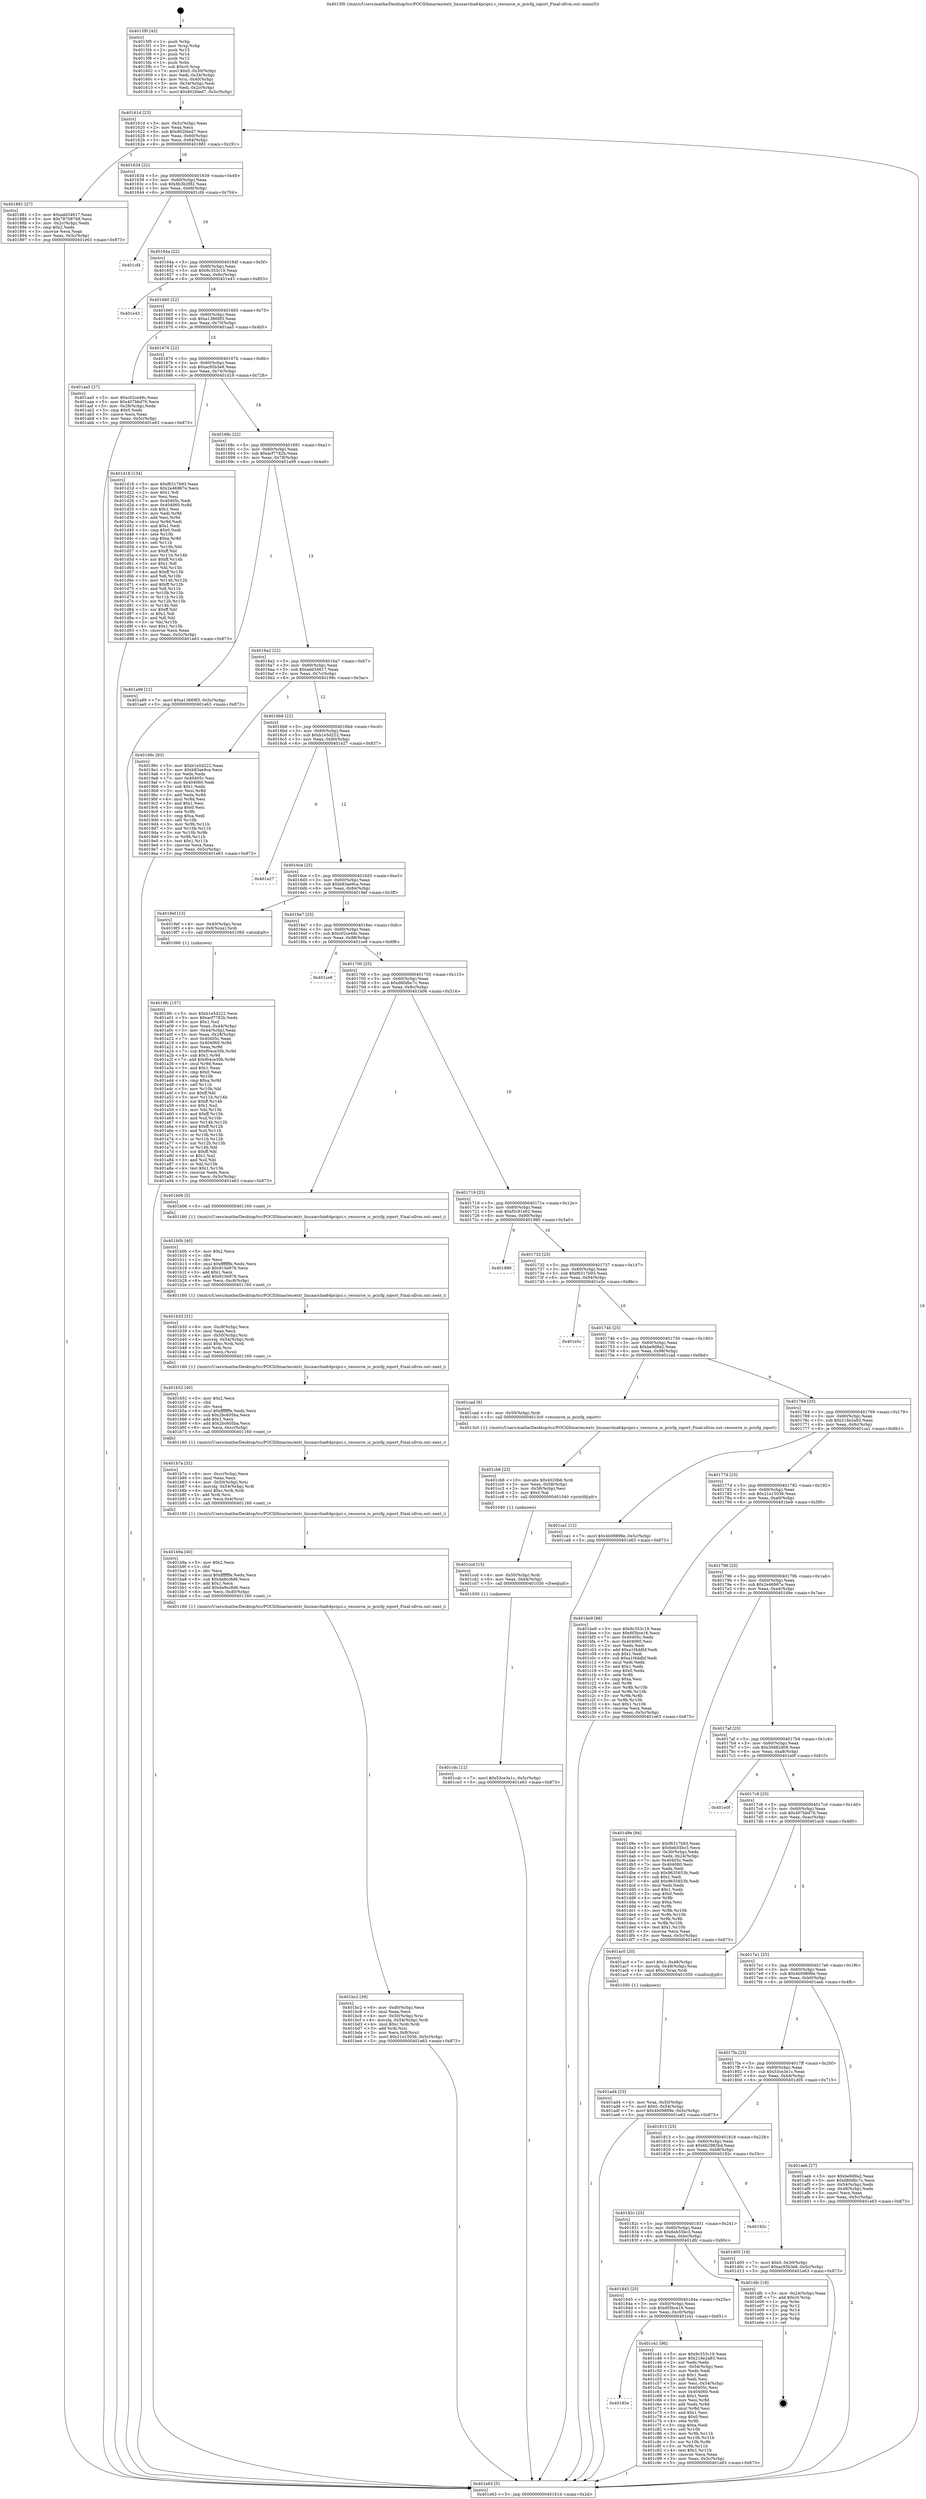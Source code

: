 digraph "0x4015f0" {
  label = "0x4015f0 (/mnt/c/Users/mathe/Desktop/tcc/POCII/binaries/extr_linuxarchia64pcipci.c_resource_is_pcicfg_ioport_Final-ollvm.out::main(0))"
  labelloc = "t"
  node[shape=record]

  Entry [label="",width=0.3,height=0.3,shape=circle,fillcolor=black,style=filled]
  "0x40161d" [label="{
     0x40161d [23]\l
     | [instrs]\l
     &nbsp;&nbsp;0x40161d \<+3\>: mov -0x5c(%rbp),%eax\l
     &nbsp;&nbsp;0x401620 \<+2\>: mov %eax,%ecx\l
     &nbsp;&nbsp;0x401622 \<+6\>: sub $0x802fded7,%ecx\l
     &nbsp;&nbsp;0x401628 \<+3\>: mov %eax,-0x60(%rbp)\l
     &nbsp;&nbsp;0x40162b \<+3\>: mov %ecx,-0x64(%rbp)\l
     &nbsp;&nbsp;0x40162e \<+6\>: je 0000000000401881 \<main+0x291\>\l
  }"]
  "0x401881" [label="{
     0x401881 [27]\l
     | [instrs]\l
     &nbsp;&nbsp;0x401881 \<+5\>: mov $0xadd34617,%eax\l
     &nbsp;&nbsp;0x401886 \<+5\>: mov $0x78708768,%ecx\l
     &nbsp;&nbsp;0x40188b \<+3\>: mov -0x2c(%rbp),%edx\l
     &nbsp;&nbsp;0x40188e \<+3\>: cmp $0x2,%edx\l
     &nbsp;&nbsp;0x401891 \<+3\>: cmovne %ecx,%eax\l
     &nbsp;&nbsp;0x401894 \<+3\>: mov %eax,-0x5c(%rbp)\l
     &nbsp;&nbsp;0x401897 \<+5\>: jmp 0000000000401e63 \<main+0x873\>\l
  }"]
  "0x401634" [label="{
     0x401634 [22]\l
     | [instrs]\l
     &nbsp;&nbsp;0x401634 \<+5\>: jmp 0000000000401639 \<main+0x49\>\l
     &nbsp;&nbsp;0x401639 \<+3\>: mov -0x60(%rbp),%eax\l
     &nbsp;&nbsp;0x40163c \<+5\>: sub $0x8b3b2f82,%eax\l
     &nbsp;&nbsp;0x401641 \<+3\>: mov %eax,-0x68(%rbp)\l
     &nbsp;&nbsp;0x401644 \<+6\>: je 0000000000401cf4 \<main+0x704\>\l
  }"]
  "0x401e63" [label="{
     0x401e63 [5]\l
     | [instrs]\l
     &nbsp;&nbsp;0x401e63 \<+5\>: jmp 000000000040161d \<main+0x2d\>\l
  }"]
  "0x4015f0" [label="{
     0x4015f0 [45]\l
     | [instrs]\l
     &nbsp;&nbsp;0x4015f0 \<+1\>: push %rbp\l
     &nbsp;&nbsp;0x4015f1 \<+3\>: mov %rsp,%rbp\l
     &nbsp;&nbsp;0x4015f4 \<+2\>: push %r15\l
     &nbsp;&nbsp;0x4015f6 \<+2\>: push %r14\l
     &nbsp;&nbsp;0x4015f8 \<+2\>: push %r12\l
     &nbsp;&nbsp;0x4015fa \<+1\>: push %rbx\l
     &nbsp;&nbsp;0x4015fb \<+7\>: sub $0xc0,%rsp\l
     &nbsp;&nbsp;0x401602 \<+7\>: movl $0x0,-0x30(%rbp)\l
     &nbsp;&nbsp;0x401609 \<+3\>: mov %edi,-0x34(%rbp)\l
     &nbsp;&nbsp;0x40160c \<+4\>: mov %rsi,-0x40(%rbp)\l
     &nbsp;&nbsp;0x401610 \<+3\>: mov -0x34(%rbp),%edi\l
     &nbsp;&nbsp;0x401613 \<+3\>: mov %edi,-0x2c(%rbp)\l
     &nbsp;&nbsp;0x401616 \<+7\>: movl $0x802fded7,-0x5c(%rbp)\l
  }"]
  Exit [label="",width=0.3,height=0.3,shape=circle,fillcolor=black,style=filled,peripheries=2]
  "0x401cf4" [label="{
     0x401cf4\l
  }", style=dashed]
  "0x40164a" [label="{
     0x40164a [22]\l
     | [instrs]\l
     &nbsp;&nbsp;0x40164a \<+5\>: jmp 000000000040164f \<main+0x5f\>\l
     &nbsp;&nbsp;0x40164f \<+3\>: mov -0x60(%rbp),%eax\l
     &nbsp;&nbsp;0x401652 \<+5\>: sub $0x9c353c19,%eax\l
     &nbsp;&nbsp;0x401657 \<+3\>: mov %eax,-0x6c(%rbp)\l
     &nbsp;&nbsp;0x40165a \<+6\>: je 0000000000401e43 \<main+0x853\>\l
  }"]
  "0x401cdc" [label="{
     0x401cdc [12]\l
     | [instrs]\l
     &nbsp;&nbsp;0x401cdc \<+7\>: movl $0x53ce3e1c,-0x5c(%rbp)\l
     &nbsp;&nbsp;0x401ce3 \<+5\>: jmp 0000000000401e63 \<main+0x873\>\l
  }"]
  "0x401e43" [label="{
     0x401e43\l
  }", style=dashed]
  "0x401660" [label="{
     0x401660 [22]\l
     | [instrs]\l
     &nbsp;&nbsp;0x401660 \<+5\>: jmp 0000000000401665 \<main+0x75\>\l
     &nbsp;&nbsp;0x401665 \<+3\>: mov -0x60(%rbp),%eax\l
     &nbsp;&nbsp;0x401668 \<+5\>: sub $0xa13669f3,%eax\l
     &nbsp;&nbsp;0x40166d \<+3\>: mov %eax,-0x70(%rbp)\l
     &nbsp;&nbsp;0x401670 \<+6\>: je 0000000000401aa5 \<main+0x4b5\>\l
  }"]
  "0x401ccd" [label="{
     0x401ccd [15]\l
     | [instrs]\l
     &nbsp;&nbsp;0x401ccd \<+4\>: mov -0x50(%rbp),%rdi\l
     &nbsp;&nbsp;0x401cd1 \<+6\>: mov %eax,-0xd4(%rbp)\l
     &nbsp;&nbsp;0x401cd7 \<+5\>: call 0000000000401030 \<free@plt\>\l
     | [calls]\l
     &nbsp;&nbsp;0x401030 \{1\} (unknown)\l
  }"]
  "0x401aa5" [label="{
     0x401aa5 [27]\l
     | [instrs]\l
     &nbsp;&nbsp;0x401aa5 \<+5\>: mov $0xc02ce49c,%eax\l
     &nbsp;&nbsp;0x401aaa \<+5\>: mov $0x407bbd76,%ecx\l
     &nbsp;&nbsp;0x401aaf \<+3\>: mov -0x28(%rbp),%edx\l
     &nbsp;&nbsp;0x401ab2 \<+3\>: cmp $0x0,%edx\l
     &nbsp;&nbsp;0x401ab5 \<+3\>: cmove %ecx,%eax\l
     &nbsp;&nbsp;0x401ab8 \<+3\>: mov %eax,-0x5c(%rbp)\l
     &nbsp;&nbsp;0x401abb \<+5\>: jmp 0000000000401e63 \<main+0x873\>\l
  }"]
  "0x401676" [label="{
     0x401676 [22]\l
     | [instrs]\l
     &nbsp;&nbsp;0x401676 \<+5\>: jmp 000000000040167b \<main+0x8b\>\l
     &nbsp;&nbsp;0x40167b \<+3\>: mov -0x60(%rbp),%eax\l
     &nbsp;&nbsp;0x40167e \<+5\>: sub $0xac95b3e8,%eax\l
     &nbsp;&nbsp;0x401683 \<+3\>: mov %eax,-0x74(%rbp)\l
     &nbsp;&nbsp;0x401686 \<+6\>: je 0000000000401d18 \<main+0x728\>\l
  }"]
  "0x401cb6" [label="{
     0x401cb6 [23]\l
     | [instrs]\l
     &nbsp;&nbsp;0x401cb6 \<+10\>: movabs $0x4020b6,%rdi\l
     &nbsp;&nbsp;0x401cc0 \<+3\>: mov %eax,-0x58(%rbp)\l
     &nbsp;&nbsp;0x401cc3 \<+3\>: mov -0x58(%rbp),%esi\l
     &nbsp;&nbsp;0x401cc6 \<+2\>: mov $0x0,%al\l
     &nbsp;&nbsp;0x401cc8 \<+5\>: call 0000000000401040 \<printf@plt\>\l
     | [calls]\l
     &nbsp;&nbsp;0x401040 \{1\} (unknown)\l
  }"]
  "0x401d18" [label="{
     0x401d18 [134]\l
     | [instrs]\l
     &nbsp;&nbsp;0x401d18 \<+5\>: mov $0xf6317b93,%eax\l
     &nbsp;&nbsp;0x401d1d \<+5\>: mov $0x2e46967e,%ecx\l
     &nbsp;&nbsp;0x401d22 \<+2\>: mov $0x1,%dl\l
     &nbsp;&nbsp;0x401d24 \<+2\>: xor %esi,%esi\l
     &nbsp;&nbsp;0x401d26 \<+7\>: mov 0x40405c,%edi\l
     &nbsp;&nbsp;0x401d2d \<+8\>: mov 0x404060,%r8d\l
     &nbsp;&nbsp;0x401d35 \<+3\>: sub $0x1,%esi\l
     &nbsp;&nbsp;0x401d38 \<+3\>: mov %edi,%r9d\l
     &nbsp;&nbsp;0x401d3b \<+3\>: add %esi,%r9d\l
     &nbsp;&nbsp;0x401d3e \<+4\>: imul %r9d,%edi\l
     &nbsp;&nbsp;0x401d42 \<+3\>: and $0x1,%edi\l
     &nbsp;&nbsp;0x401d45 \<+3\>: cmp $0x0,%edi\l
     &nbsp;&nbsp;0x401d48 \<+4\>: sete %r10b\l
     &nbsp;&nbsp;0x401d4c \<+4\>: cmp $0xa,%r8d\l
     &nbsp;&nbsp;0x401d50 \<+4\>: setl %r11b\l
     &nbsp;&nbsp;0x401d54 \<+3\>: mov %r10b,%bl\l
     &nbsp;&nbsp;0x401d57 \<+3\>: xor $0xff,%bl\l
     &nbsp;&nbsp;0x401d5a \<+3\>: mov %r11b,%r14b\l
     &nbsp;&nbsp;0x401d5d \<+4\>: xor $0xff,%r14b\l
     &nbsp;&nbsp;0x401d61 \<+3\>: xor $0x1,%dl\l
     &nbsp;&nbsp;0x401d64 \<+3\>: mov %bl,%r15b\l
     &nbsp;&nbsp;0x401d67 \<+4\>: and $0xff,%r15b\l
     &nbsp;&nbsp;0x401d6b \<+3\>: and %dl,%r10b\l
     &nbsp;&nbsp;0x401d6e \<+3\>: mov %r14b,%r12b\l
     &nbsp;&nbsp;0x401d71 \<+4\>: and $0xff,%r12b\l
     &nbsp;&nbsp;0x401d75 \<+3\>: and %dl,%r11b\l
     &nbsp;&nbsp;0x401d78 \<+3\>: or %r10b,%r15b\l
     &nbsp;&nbsp;0x401d7b \<+3\>: or %r11b,%r12b\l
     &nbsp;&nbsp;0x401d7e \<+3\>: xor %r12b,%r15b\l
     &nbsp;&nbsp;0x401d81 \<+3\>: or %r14b,%bl\l
     &nbsp;&nbsp;0x401d84 \<+3\>: xor $0xff,%bl\l
     &nbsp;&nbsp;0x401d87 \<+3\>: or $0x1,%dl\l
     &nbsp;&nbsp;0x401d8a \<+2\>: and %dl,%bl\l
     &nbsp;&nbsp;0x401d8c \<+3\>: or %bl,%r15b\l
     &nbsp;&nbsp;0x401d8f \<+4\>: test $0x1,%r15b\l
     &nbsp;&nbsp;0x401d93 \<+3\>: cmovne %ecx,%eax\l
     &nbsp;&nbsp;0x401d96 \<+3\>: mov %eax,-0x5c(%rbp)\l
     &nbsp;&nbsp;0x401d99 \<+5\>: jmp 0000000000401e63 \<main+0x873\>\l
  }"]
  "0x40168c" [label="{
     0x40168c [22]\l
     | [instrs]\l
     &nbsp;&nbsp;0x40168c \<+5\>: jmp 0000000000401691 \<main+0xa1\>\l
     &nbsp;&nbsp;0x401691 \<+3\>: mov -0x60(%rbp),%eax\l
     &nbsp;&nbsp;0x401694 \<+5\>: sub $0xacf7782b,%eax\l
     &nbsp;&nbsp;0x401699 \<+3\>: mov %eax,-0x78(%rbp)\l
     &nbsp;&nbsp;0x40169c \<+6\>: je 0000000000401a99 \<main+0x4a9\>\l
  }"]
  "0x40185e" [label="{
     0x40185e\l
  }", style=dashed]
  "0x401a99" [label="{
     0x401a99 [12]\l
     | [instrs]\l
     &nbsp;&nbsp;0x401a99 \<+7\>: movl $0xa13669f3,-0x5c(%rbp)\l
     &nbsp;&nbsp;0x401aa0 \<+5\>: jmp 0000000000401e63 \<main+0x873\>\l
  }"]
  "0x4016a2" [label="{
     0x4016a2 [22]\l
     | [instrs]\l
     &nbsp;&nbsp;0x4016a2 \<+5\>: jmp 00000000004016a7 \<main+0xb7\>\l
     &nbsp;&nbsp;0x4016a7 \<+3\>: mov -0x60(%rbp),%eax\l
     &nbsp;&nbsp;0x4016aa \<+5\>: sub $0xadd34617,%eax\l
     &nbsp;&nbsp;0x4016af \<+3\>: mov %eax,-0x7c(%rbp)\l
     &nbsp;&nbsp;0x4016b2 \<+6\>: je 000000000040199c \<main+0x3ac\>\l
  }"]
  "0x401c41" [label="{
     0x401c41 [96]\l
     | [instrs]\l
     &nbsp;&nbsp;0x401c41 \<+5\>: mov $0x9c353c19,%eax\l
     &nbsp;&nbsp;0x401c46 \<+5\>: mov $0x218e2a83,%ecx\l
     &nbsp;&nbsp;0x401c4b \<+2\>: xor %edx,%edx\l
     &nbsp;&nbsp;0x401c4d \<+3\>: mov -0x54(%rbp),%esi\l
     &nbsp;&nbsp;0x401c50 \<+2\>: mov %edx,%edi\l
     &nbsp;&nbsp;0x401c52 \<+3\>: sub $0x1,%edi\l
     &nbsp;&nbsp;0x401c55 \<+2\>: sub %edi,%esi\l
     &nbsp;&nbsp;0x401c57 \<+3\>: mov %esi,-0x54(%rbp)\l
     &nbsp;&nbsp;0x401c5a \<+7\>: mov 0x40405c,%esi\l
     &nbsp;&nbsp;0x401c61 \<+7\>: mov 0x404060,%edi\l
     &nbsp;&nbsp;0x401c68 \<+3\>: sub $0x1,%edx\l
     &nbsp;&nbsp;0x401c6b \<+3\>: mov %esi,%r8d\l
     &nbsp;&nbsp;0x401c6e \<+3\>: add %edx,%r8d\l
     &nbsp;&nbsp;0x401c71 \<+4\>: imul %r8d,%esi\l
     &nbsp;&nbsp;0x401c75 \<+3\>: and $0x1,%esi\l
     &nbsp;&nbsp;0x401c78 \<+3\>: cmp $0x0,%esi\l
     &nbsp;&nbsp;0x401c7b \<+4\>: sete %r9b\l
     &nbsp;&nbsp;0x401c7f \<+3\>: cmp $0xa,%edi\l
     &nbsp;&nbsp;0x401c82 \<+4\>: setl %r10b\l
     &nbsp;&nbsp;0x401c86 \<+3\>: mov %r9b,%r11b\l
     &nbsp;&nbsp;0x401c89 \<+3\>: and %r10b,%r11b\l
     &nbsp;&nbsp;0x401c8c \<+3\>: xor %r10b,%r9b\l
     &nbsp;&nbsp;0x401c8f \<+3\>: or %r9b,%r11b\l
     &nbsp;&nbsp;0x401c92 \<+4\>: test $0x1,%r11b\l
     &nbsp;&nbsp;0x401c96 \<+3\>: cmovne %ecx,%eax\l
     &nbsp;&nbsp;0x401c99 \<+3\>: mov %eax,-0x5c(%rbp)\l
     &nbsp;&nbsp;0x401c9c \<+5\>: jmp 0000000000401e63 \<main+0x873\>\l
  }"]
  "0x40199c" [label="{
     0x40199c [83]\l
     | [instrs]\l
     &nbsp;&nbsp;0x40199c \<+5\>: mov $0xb1e5d222,%eax\l
     &nbsp;&nbsp;0x4019a1 \<+5\>: mov $0xb83ae9ca,%ecx\l
     &nbsp;&nbsp;0x4019a6 \<+2\>: xor %edx,%edx\l
     &nbsp;&nbsp;0x4019a8 \<+7\>: mov 0x40405c,%esi\l
     &nbsp;&nbsp;0x4019af \<+7\>: mov 0x404060,%edi\l
     &nbsp;&nbsp;0x4019b6 \<+3\>: sub $0x1,%edx\l
     &nbsp;&nbsp;0x4019b9 \<+3\>: mov %esi,%r8d\l
     &nbsp;&nbsp;0x4019bc \<+3\>: add %edx,%r8d\l
     &nbsp;&nbsp;0x4019bf \<+4\>: imul %r8d,%esi\l
     &nbsp;&nbsp;0x4019c3 \<+3\>: and $0x1,%esi\l
     &nbsp;&nbsp;0x4019c6 \<+3\>: cmp $0x0,%esi\l
     &nbsp;&nbsp;0x4019c9 \<+4\>: sete %r9b\l
     &nbsp;&nbsp;0x4019cd \<+3\>: cmp $0xa,%edi\l
     &nbsp;&nbsp;0x4019d0 \<+4\>: setl %r10b\l
     &nbsp;&nbsp;0x4019d4 \<+3\>: mov %r9b,%r11b\l
     &nbsp;&nbsp;0x4019d7 \<+3\>: and %r10b,%r11b\l
     &nbsp;&nbsp;0x4019da \<+3\>: xor %r10b,%r9b\l
     &nbsp;&nbsp;0x4019dd \<+3\>: or %r9b,%r11b\l
     &nbsp;&nbsp;0x4019e0 \<+4\>: test $0x1,%r11b\l
     &nbsp;&nbsp;0x4019e4 \<+3\>: cmovne %ecx,%eax\l
     &nbsp;&nbsp;0x4019e7 \<+3\>: mov %eax,-0x5c(%rbp)\l
     &nbsp;&nbsp;0x4019ea \<+5\>: jmp 0000000000401e63 \<main+0x873\>\l
  }"]
  "0x4016b8" [label="{
     0x4016b8 [22]\l
     | [instrs]\l
     &nbsp;&nbsp;0x4016b8 \<+5\>: jmp 00000000004016bd \<main+0xcd\>\l
     &nbsp;&nbsp;0x4016bd \<+3\>: mov -0x60(%rbp),%eax\l
     &nbsp;&nbsp;0x4016c0 \<+5\>: sub $0xb1e5d222,%eax\l
     &nbsp;&nbsp;0x4016c5 \<+3\>: mov %eax,-0x80(%rbp)\l
     &nbsp;&nbsp;0x4016c8 \<+6\>: je 0000000000401e27 \<main+0x837\>\l
  }"]
  "0x401845" [label="{
     0x401845 [25]\l
     | [instrs]\l
     &nbsp;&nbsp;0x401845 \<+5\>: jmp 000000000040184a \<main+0x25a\>\l
     &nbsp;&nbsp;0x40184a \<+3\>: mov -0x60(%rbp),%eax\l
     &nbsp;&nbsp;0x40184d \<+5\>: sub $0x6f3bce16,%eax\l
     &nbsp;&nbsp;0x401852 \<+6\>: mov %eax,-0xc0(%rbp)\l
     &nbsp;&nbsp;0x401858 \<+6\>: je 0000000000401c41 \<main+0x651\>\l
  }"]
  "0x401e27" [label="{
     0x401e27\l
  }", style=dashed]
  "0x4016ce" [label="{
     0x4016ce [25]\l
     | [instrs]\l
     &nbsp;&nbsp;0x4016ce \<+5\>: jmp 00000000004016d3 \<main+0xe3\>\l
     &nbsp;&nbsp;0x4016d3 \<+3\>: mov -0x60(%rbp),%eax\l
     &nbsp;&nbsp;0x4016d6 \<+5\>: sub $0xb83ae9ca,%eax\l
     &nbsp;&nbsp;0x4016db \<+6\>: mov %eax,-0x84(%rbp)\l
     &nbsp;&nbsp;0x4016e1 \<+6\>: je 00000000004019ef \<main+0x3ff\>\l
  }"]
  "0x401dfc" [label="{
     0x401dfc [19]\l
     | [instrs]\l
     &nbsp;&nbsp;0x401dfc \<+3\>: mov -0x24(%rbp),%eax\l
     &nbsp;&nbsp;0x401dff \<+7\>: add $0xc0,%rsp\l
     &nbsp;&nbsp;0x401e06 \<+1\>: pop %rbx\l
     &nbsp;&nbsp;0x401e07 \<+2\>: pop %r12\l
     &nbsp;&nbsp;0x401e09 \<+2\>: pop %r14\l
     &nbsp;&nbsp;0x401e0b \<+2\>: pop %r15\l
     &nbsp;&nbsp;0x401e0d \<+1\>: pop %rbp\l
     &nbsp;&nbsp;0x401e0e \<+1\>: ret\l
  }"]
  "0x4019ef" [label="{
     0x4019ef [13]\l
     | [instrs]\l
     &nbsp;&nbsp;0x4019ef \<+4\>: mov -0x40(%rbp),%rax\l
     &nbsp;&nbsp;0x4019f3 \<+4\>: mov 0x8(%rax),%rdi\l
     &nbsp;&nbsp;0x4019f7 \<+5\>: call 0000000000401060 \<atoi@plt\>\l
     | [calls]\l
     &nbsp;&nbsp;0x401060 \{1\} (unknown)\l
  }"]
  "0x4016e7" [label="{
     0x4016e7 [25]\l
     | [instrs]\l
     &nbsp;&nbsp;0x4016e7 \<+5\>: jmp 00000000004016ec \<main+0xfc\>\l
     &nbsp;&nbsp;0x4016ec \<+3\>: mov -0x60(%rbp),%eax\l
     &nbsp;&nbsp;0x4016ef \<+5\>: sub $0xc02ce49c,%eax\l
     &nbsp;&nbsp;0x4016f4 \<+6\>: mov %eax,-0x88(%rbp)\l
     &nbsp;&nbsp;0x4016fa \<+6\>: je 0000000000401ce8 \<main+0x6f8\>\l
  }"]
  "0x4019fc" [label="{
     0x4019fc [157]\l
     | [instrs]\l
     &nbsp;&nbsp;0x4019fc \<+5\>: mov $0xb1e5d222,%ecx\l
     &nbsp;&nbsp;0x401a01 \<+5\>: mov $0xacf7782b,%edx\l
     &nbsp;&nbsp;0x401a06 \<+3\>: mov $0x1,%sil\l
     &nbsp;&nbsp;0x401a09 \<+3\>: mov %eax,-0x44(%rbp)\l
     &nbsp;&nbsp;0x401a0c \<+3\>: mov -0x44(%rbp),%eax\l
     &nbsp;&nbsp;0x401a0f \<+3\>: mov %eax,-0x28(%rbp)\l
     &nbsp;&nbsp;0x401a12 \<+7\>: mov 0x40405c,%eax\l
     &nbsp;&nbsp;0x401a19 \<+8\>: mov 0x404060,%r8d\l
     &nbsp;&nbsp;0x401a21 \<+3\>: mov %eax,%r9d\l
     &nbsp;&nbsp;0x401a24 \<+7\>: sub $0xf04ce30b,%r9d\l
     &nbsp;&nbsp;0x401a2b \<+4\>: sub $0x1,%r9d\l
     &nbsp;&nbsp;0x401a2f \<+7\>: add $0xf04ce30b,%r9d\l
     &nbsp;&nbsp;0x401a36 \<+4\>: imul %r9d,%eax\l
     &nbsp;&nbsp;0x401a3a \<+3\>: and $0x1,%eax\l
     &nbsp;&nbsp;0x401a3d \<+3\>: cmp $0x0,%eax\l
     &nbsp;&nbsp;0x401a40 \<+4\>: sete %r10b\l
     &nbsp;&nbsp;0x401a44 \<+4\>: cmp $0xa,%r8d\l
     &nbsp;&nbsp;0x401a48 \<+4\>: setl %r11b\l
     &nbsp;&nbsp;0x401a4c \<+3\>: mov %r10b,%bl\l
     &nbsp;&nbsp;0x401a4f \<+3\>: xor $0xff,%bl\l
     &nbsp;&nbsp;0x401a52 \<+3\>: mov %r11b,%r14b\l
     &nbsp;&nbsp;0x401a55 \<+4\>: xor $0xff,%r14b\l
     &nbsp;&nbsp;0x401a59 \<+4\>: xor $0x1,%sil\l
     &nbsp;&nbsp;0x401a5d \<+3\>: mov %bl,%r15b\l
     &nbsp;&nbsp;0x401a60 \<+4\>: and $0xff,%r15b\l
     &nbsp;&nbsp;0x401a64 \<+3\>: and %sil,%r10b\l
     &nbsp;&nbsp;0x401a67 \<+3\>: mov %r14b,%r12b\l
     &nbsp;&nbsp;0x401a6a \<+4\>: and $0xff,%r12b\l
     &nbsp;&nbsp;0x401a6e \<+3\>: and %sil,%r11b\l
     &nbsp;&nbsp;0x401a71 \<+3\>: or %r10b,%r15b\l
     &nbsp;&nbsp;0x401a74 \<+3\>: or %r11b,%r12b\l
     &nbsp;&nbsp;0x401a77 \<+3\>: xor %r12b,%r15b\l
     &nbsp;&nbsp;0x401a7a \<+3\>: or %r14b,%bl\l
     &nbsp;&nbsp;0x401a7d \<+3\>: xor $0xff,%bl\l
     &nbsp;&nbsp;0x401a80 \<+4\>: or $0x1,%sil\l
     &nbsp;&nbsp;0x401a84 \<+3\>: and %sil,%bl\l
     &nbsp;&nbsp;0x401a87 \<+3\>: or %bl,%r15b\l
     &nbsp;&nbsp;0x401a8a \<+4\>: test $0x1,%r15b\l
     &nbsp;&nbsp;0x401a8e \<+3\>: cmovne %edx,%ecx\l
     &nbsp;&nbsp;0x401a91 \<+3\>: mov %ecx,-0x5c(%rbp)\l
     &nbsp;&nbsp;0x401a94 \<+5\>: jmp 0000000000401e63 \<main+0x873\>\l
  }"]
  "0x40182c" [label="{
     0x40182c [25]\l
     | [instrs]\l
     &nbsp;&nbsp;0x40182c \<+5\>: jmp 0000000000401831 \<main+0x241\>\l
     &nbsp;&nbsp;0x401831 \<+3\>: mov -0x60(%rbp),%eax\l
     &nbsp;&nbsp;0x401834 \<+5\>: sub $0x6eb55bc3,%eax\l
     &nbsp;&nbsp;0x401839 \<+6\>: mov %eax,-0xbc(%rbp)\l
     &nbsp;&nbsp;0x40183f \<+6\>: je 0000000000401dfc \<main+0x80c\>\l
  }"]
  "0x401ce8" [label="{
     0x401ce8\l
  }", style=dashed]
  "0x401700" [label="{
     0x401700 [25]\l
     | [instrs]\l
     &nbsp;&nbsp;0x401700 \<+5\>: jmp 0000000000401705 \<main+0x115\>\l
     &nbsp;&nbsp;0x401705 \<+3\>: mov -0x60(%rbp),%eax\l
     &nbsp;&nbsp;0x401708 \<+5\>: sub $0xd80dbc7c,%eax\l
     &nbsp;&nbsp;0x40170d \<+6\>: mov %eax,-0x8c(%rbp)\l
     &nbsp;&nbsp;0x401713 \<+6\>: je 0000000000401b06 \<main+0x516\>\l
  }"]
  "0x40192c" [label="{
     0x40192c\l
  }", style=dashed]
  "0x401b06" [label="{
     0x401b06 [5]\l
     | [instrs]\l
     &nbsp;&nbsp;0x401b06 \<+5\>: call 0000000000401160 \<next_i\>\l
     | [calls]\l
     &nbsp;&nbsp;0x401160 \{1\} (/mnt/c/Users/mathe/Desktop/tcc/POCII/binaries/extr_linuxarchia64pcipci.c_resource_is_pcicfg_ioport_Final-ollvm.out::next_i)\l
  }"]
  "0x401719" [label="{
     0x401719 [25]\l
     | [instrs]\l
     &nbsp;&nbsp;0x401719 \<+5\>: jmp 000000000040171e \<main+0x12e\>\l
     &nbsp;&nbsp;0x40171e \<+3\>: mov -0x60(%rbp),%eax\l
     &nbsp;&nbsp;0x401721 \<+5\>: sub $0xf5c91e62,%eax\l
     &nbsp;&nbsp;0x401726 \<+6\>: mov %eax,-0x90(%rbp)\l
     &nbsp;&nbsp;0x40172c \<+6\>: je 0000000000401990 \<main+0x3a0\>\l
  }"]
  "0x401813" [label="{
     0x401813 [25]\l
     | [instrs]\l
     &nbsp;&nbsp;0x401813 \<+5\>: jmp 0000000000401818 \<main+0x228\>\l
     &nbsp;&nbsp;0x401818 \<+3\>: mov -0x60(%rbp),%eax\l
     &nbsp;&nbsp;0x40181b \<+5\>: sub $0x6b2982bd,%eax\l
     &nbsp;&nbsp;0x401820 \<+6\>: mov %eax,-0xb8(%rbp)\l
     &nbsp;&nbsp;0x401826 \<+6\>: je 000000000040192c \<main+0x33c\>\l
  }"]
  "0x401990" [label="{
     0x401990\l
  }", style=dashed]
  "0x401732" [label="{
     0x401732 [25]\l
     | [instrs]\l
     &nbsp;&nbsp;0x401732 \<+5\>: jmp 0000000000401737 \<main+0x147\>\l
     &nbsp;&nbsp;0x401737 \<+3\>: mov -0x60(%rbp),%eax\l
     &nbsp;&nbsp;0x40173a \<+5\>: sub $0xf6317b93,%eax\l
     &nbsp;&nbsp;0x40173f \<+6\>: mov %eax,-0x94(%rbp)\l
     &nbsp;&nbsp;0x401745 \<+6\>: je 0000000000401e5c \<main+0x86c\>\l
  }"]
  "0x401d05" [label="{
     0x401d05 [19]\l
     | [instrs]\l
     &nbsp;&nbsp;0x401d05 \<+7\>: movl $0x0,-0x30(%rbp)\l
     &nbsp;&nbsp;0x401d0c \<+7\>: movl $0xac95b3e8,-0x5c(%rbp)\l
     &nbsp;&nbsp;0x401d13 \<+5\>: jmp 0000000000401e63 \<main+0x873\>\l
  }"]
  "0x401e5c" [label="{
     0x401e5c\l
  }", style=dashed]
  "0x40174b" [label="{
     0x40174b [25]\l
     | [instrs]\l
     &nbsp;&nbsp;0x40174b \<+5\>: jmp 0000000000401750 \<main+0x160\>\l
     &nbsp;&nbsp;0x401750 \<+3\>: mov -0x60(%rbp),%eax\l
     &nbsp;&nbsp;0x401753 \<+5\>: sub $0xbe9d9a2,%eax\l
     &nbsp;&nbsp;0x401758 \<+6\>: mov %eax,-0x98(%rbp)\l
     &nbsp;&nbsp;0x40175e \<+6\>: je 0000000000401cad \<main+0x6bd\>\l
  }"]
  "0x401bc2" [label="{
     0x401bc2 [39]\l
     | [instrs]\l
     &nbsp;&nbsp;0x401bc2 \<+6\>: mov -0xd0(%rbp),%ecx\l
     &nbsp;&nbsp;0x401bc8 \<+3\>: imul %eax,%ecx\l
     &nbsp;&nbsp;0x401bcb \<+4\>: mov -0x50(%rbp),%rsi\l
     &nbsp;&nbsp;0x401bcf \<+4\>: movslq -0x54(%rbp),%rdi\l
     &nbsp;&nbsp;0x401bd3 \<+4\>: imul $0xc,%rdi,%rdi\l
     &nbsp;&nbsp;0x401bd7 \<+3\>: add %rdi,%rsi\l
     &nbsp;&nbsp;0x401bda \<+3\>: mov %ecx,0x8(%rsi)\l
     &nbsp;&nbsp;0x401bdd \<+7\>: movl $0x21e15036,-0x5c(%rbp)\l
     &nbsp;&nbsp;0x401be4 \<+5\>: jmp 0000000000401e63 \<main+0x873\>\l
  }"]
  "0x401cad" [label="{
     0x401cad [9]\l
     | [instrs]\l
     &nbsp;&nbsp;0x401cad \<+4\>: mov -0x50(%rbp),%rdi\l
     &nbsp;&nbsp;0x401cb1 \<+5\>: call 00000000004013c0 \<resource_is_pcicfg_ioport\>\l
     | [calls]\l
     &nbsp;&nbsp;0x4013c0 \{1\} (/mnt/c/Users/mathe/Desktop/tcc/POCII/binaries/extr_linuxarchia64pcipci.c_resource_is_pcicfg_ioport_Final-ollvm.out::resource_is_pcicfg_ioport)\l
  }"]
  "0x401764" [label="{
     0x401764 [25]\l
     | [instrs]\l
     &nbsp;&nbsp;0x401764 \<+5\>: jmp 0000000000401769 \<main+0x179\>\l
     &nbsp;&nbsp;0x401769 \<+3\>: mov -0x60(%rbp),%eax\l
     &nbsp;&nbsp;0x40176c \<+5\>: sub $0x218e2a83,%eax\l
     &nbsp;&nbsp;0x401771 \<+6\>: mov %eax,-0x9c(%rbp)\l
     &nbsp;&nbsp;0x401777 \<+6\>: je 0000000000401ca1 \<main+0x6b1\>\l
  }"]
  "0x401b9a" [label="{
     0x401b9a [40]\l
     | [instrs]\l
     &nbsp;&nbsp;0x401b9a \<+5\>: mov $0x2,%ecx\l
     &nbsp;&nbsp;0x401b9f \<+1\>: cltd\l
     &nbsp;&nbsp;0x401ba0 \<+2\>: idiv %ecx\l
     &nbsp;&nbsp;0x401ba2 \<+6\>: imul $0xfffffffe,%edx,%ecx\l
     &nbsp;&nbsp;0x401ba8 \<+6\>: sub $0xda9cc8d6,%ecx\l
     &nbsp;&nbsp;0x401bae \<+3\>: add $0x1,%ecx\l
     &nbsp;&nbsp;0x401bb1 \<+6\>: add $0xda9cc8d6,%ecx\l
     &nbsp;&nbsp;0x401bb7 \<+6\>: mov %ecx,-0xd0(%rbp)\l
     &nbsp;&nbsp;0x401bbd \<+5\>: call 0000000000401160 \<next_i\>\l
     | [calls]\l
     &nbsp;&nbsp;0x401160 \{1\} (/mnt/c/Users/mathe/Desktop/tcc/POCII/binaries/extr_linuxarchia64pcipci.c_resource_is_pcicfg_ioport_Final-ollvm.out::next_i)\l
  }"]
  "0x401ca1" [label="{
     0x401ca1 [12]\l
     | [instrs]\l
     &nbsp;&nbsp;0x401ca1 \<+7\>: movl $0x4b09899e,-0x5c(%rbp)\l
     &nbsp;&nbsp;0x401ca8 \<+5\>: jmp 0000000000401e63 \<main+0x873\>\l
  }"]
  "0x40177d" [label="{
     0x40177d [25]\l
     | [instrs]\l
     &nbsp;&nbsp;0x40177d \<+5\>: jmp 0000000000401782 \<main+0x192\>\l
     &nbsp;&nbsp;0x401782 \<+3\>: mov -0x60(%rbp),%eax\l
     &nbsp;&nbsp;0x401785 \<+5\>: sub $0x21e15036,%eax\l
     &nbsp;&nbsp;0x40178a \<+6\>: mov %eax,-0xa0(%rbp)\l
     &nbsp;&nbsp;0x401790 \<+6\>: je 0000000000401be9 \<main+0x5f9\>\l
  }"]
  "0x401b7a" [label="{
     0x401b7a [32]\l
     | [instrs]\l
     &nbsp;&nbsp;0x401b7a \<+6\>: mov -0xcc(%rbp),%ecx\l
     &nbsp;&nbsp;0x401b80 \<+3\>: imul %eax,%ecx\l
     &nbsp;&nbsp;0x401b83 \<+4\>: mov -0x50(%rbp),%rsi\l
     &nbsp;&nbsp;0x401b87 \<+4\>: movslq -0x54(%rbp),%rdi\l
     &nbsp;&nbsp;0x401b8b \<+4\>: imul $0xc,%rdi,%rdi\l
     &nbsp;&nbsp;0x401b8f \<+3\>: add %rdi,%rsi\l
     &nbsp;&nbsp;0x401b92 \<+3\>: mov %ecx,0x4(%rsi)\l
     &nbsp;&nbsp;0x401b95 \<+5\>: call 0000000000401160 \<next_i\>\l
     | [calls]\l
     &nbsp;&nbsp;0x401160 \{1\} (/mnt/c/Users/mathe/Desktop/tcc/POCII/binaries/extr_linuxarchia64pcipci.c_resource_is_pcicfg_ioport_Final-ollvm.out::next_i)\l
  }"]
  "0x401be9" [label="{
     0x401be9 [88]\l
     | [instrs]\l
     &nbsp;&nbsp;0x401be9 \<+5\>: mov $0x9c353c19,%eax\l
     &nbsp;&nbsp;0x401bee \<+5\>: mov $0x6f3bce16,%ecx\l
     &nbsp;&nbsp;0x401bf3 \<+7\>: mov 0x40405c,%edx\l
     &nbsp;&nbsp;0x401bfa \<+7\>: mov 0x404060,%esi\l
     &nbsp;&nbsp;0x401c01 \<+2\>: mov %edx,%edi\l
     &nbsp;&nbsp;0x401c03 \<+6\>: add $0xa1f4ddbf,%edi\l
     &nbsp;&nbsp;0x401c09 \<+3\>: sub $0x1,%edi\l
     &nbsp;&nbsp;0x401c0c \<+6\>: sub $0xa1f4ddbf,%edi\l
     &nbsp;&nbsp;0x401c12 \<+3\>: imul %edi,%edx\l
     &nbsp;&nbsp;0x401c15 \<+3\>: and $0x1,%edx\l
     &nbsp;&nbsp;0x401c18 \<+3\>: cmp $0x0,%edx\l
     &nbsp;&nbsp;0x401c1b \<+4\>: sete %r8b\l
     &nbsp;&nbsp;0x401c1f \<+3\>: cmp $0xa,%esi\l
     &nbsp;&nbsp;0x401c22 \<+4\>: setl %r9b\l
     &nbsp;&nbsp;0x401c26 \<+3\>: mov %r8b,%r10b\l
     &nbsp;&nbsp;0x401c29 \<+3\>: and %r9b,%r10b\l
     &nbsp;&nbsp;0x401c2c \<+3\>: xor %r9b,%r8b\l
     &nbsp;&nbsp;0x401c2f \<+3\>: or %r8b,%r10b\l
     &nbsp;&nbsp;0x401c32 \<+4\>: test $0x1,%r10b\l
     &nbsp;&nbsp;0x401c36 \<+3\>: cmovne %ecx,%eax\l
     &nbsp;&nbsp;0x401c39 \<+3\>: mov %eax,-0x5c(%rbp)\l
     &nbsp;&nbsp;0x401c3c \<+5\>: jmp 0000000000401e63 \<main+0x873\>\l
  }"]
  "0x401796" [label="{
     0x401796 [25]\l
     | [instrs]\l
     &nbsp;&nbsp;0x401796 \<+5\>: jmp 000000000040179b \<main+0x1ab\>\l
     &nbsp;&nbsp;0x40179b \<+3\>: mov -0x60(%rbp),%eax\l
     &nbsp;&nbsp;0x40179e \<+5\>: sub $0x2e46967e,%eax\l
     &nbsp;&nbsp;0x4017a3 \<+6\>: mov %eax,-0xa4(%rbp)\l
     &nbsp;&nbsp;0x4017a9 \<+6\>: je 0000000000401d9e \<main+0x7ae\>\l
  }"]
  "0x401b52" [label="{
     0x401b52 [40]\l
     | [instrs]\l
     &nbsp;&nbsp;0x401b52 \<+5\>: mov $0x2,%ecx\l
     &nbsp;&nbsp;0x401b57 \<+1\>: cltd\l
     &nbsp;&nbsp;0x401b58 \<+2\>: idiv %ecx\l
     &nbsp;&nbsp;0x401b5a \<+6\>: imul $0xfffffffe,%edx,%ecx\l
     &nbsp;&nbsp;0x401b60 \<+6\>: sub $0x2bc605ba,%ecx\l
     &nbsp;&nbsp;0x401b66 \<+3\>: add $0x1,%ecx\l
     &nbsp;&nbsp;0x401b69 \<+6\>: add $0x2bc605ba,%ecx\l
     &nbsp;&nbsp;0x401b6f \<+6\>: mov %ecx,-0xcc(%rbp)\l
     &nbsp;&nbsp;0x401b75 \<+5\>: call 0000000000401160 \<next_i\>\l
     | [calls]\l
     &nbsp;&nbsp;0x401160 \{1\} (/mnt/c/Users/mathe/Desktop/tcc/POCII/binaries/extr_linuxarchia64pcipci.c_resource_is_pcicfg_ioport_Final-ollvm.out::next_i)\l
  }"]
  "0x401d9e" [label="{
     0x401d9e [94]\l
     | [instrs]\l
     &nbsp;&nbsp;0x401d9e \<+5\>: mov $0xf6317b93,%eax\l
     &nbsp;&nbsp;0x401da3 \<+5\>: mov $0x6eb55bc3,%ecx\l
     &nbsp;&nbsp;0x401da8 \<+3\>: mov -0x30(%rbp),%edx\l
     &nbsp;&nbsp;0x401dab \<+3\>: mov %edx,-0x24(%rbp)\l
     &nbsp;&nbsp;0x401dae \<+7\>: mov 0x40405c,%edx\l
     &nbsp;&nbsp;0x401db5 \<+7\>: mov 0x404060,%esi\l
     &nbsp;&nbsp;0x401dbc \<+2\>: mov %edx,%edi\l
     &nbsp;&nbsp;0x401dbe \<+6\>: sub $0x9635653b,%edi\l
     &nbsp;&nbsp;0x401dc4 \<+3\>: sub $0x1,%edi\l
     &nbsp;&nbsp;0x401dc7 \<+6\>: add $0x9635653b,%edi\l
     &nbsp;&nbsp;0x401dcd \<+3\>: imul %edi,%edx\l
     &nbsp;&nbsp;0x401dd0 \<+3\>: and $0x1,%edx\l
     &nbsp;&nbsp;0x401dd3 \<+3\>: cmp $0x0,%edx\l
     &nbsp;&nbsp;0x401dd6 \<+4\>: sete %r8b\l
     &nbsp;&nbsp;0x401dda \<+3\>: cmp $0xa,%esi\l
     &nbsp;&nbsp;0x401ddd \<+4\>: setl %r9b\l
     &nbsp;&nbsp;0x401de1 \<+3\>: mov %r8b,%r10b\l
     &nbsp;&nbsp;0x401de4 \<+3\>: and %r9b,%r10b\l
     &nbsp;&nbsp;0x401de7 \<+3\>: xor %r9b,%r8b\l
     &nbsp;&nbsp;0x401dea \<+3\>: or %r8b,%r10b\l
     &nbsp;&nbsp;0x401ded \<+4\>: test $0x1,%r10b\l
     &nbsp;&nbsp;0x401df1 \<+3\>: cmovne %ecx,%eax\l
     &nbsp;&nbsp;0x401df4 \<+3\>: mov %eax,-0x5c(%rbp)\l
     &nbsp;&nbsp;0x401df7 \<+5\>: jmp 0000000000401e63 \<main+0x873\>\l
  }"]
  "0x4017af" [label="{
     0x4017af [25]\l
     | [instrs]\l
     &nbsp;&nbsp;0x4017af \<+5\>: jmp 00000000004017b4 \<main+0x1c4\>\l
     &nbsp;&nbsp;0x4017b4 \<+3\>: mov -0x60(%rbp),%eax\l
     &nbsp;&nbsp;0x4017b7 \<+5\>: sub $0x39d82d09,%eax\l
     &nbsp;&nbsp;0x4017bc \<+6\>: mov %eax,-0xa8(%rbp)\l
     &nbsp;&nbsp;0x4017c2 \<+6\>: je 0000000000401e0f \<main+0x81f\>\l
  }"]
  "0x401b33" [label="{
     0x401b33 [31]\l
     | [instrs]\l
     &nbsp;&nbsp;0x401b33 \<+6\>: mov -0xc8(%rbp),%ecx\l
     &nbsp;&nbsp;0x401b39 \<+3\>: imul %eax,%ecx\l
     &nbsp;&nbsp;0x401b3c \<+4\>: mov -0x50(%rbp),%rsi\l
     &nbsp;&nbsp;0x401b40 \<+4\>: movslq -0x54(%rbp),%rdi\l
     &nbsp;&nbsp;0x401b44 \<+4\>: imul $0xc,%rdi,%rdi\l
     &nbsp;&nbsp;0x401b48 \<+3\>: add %rdi,%rsi\l
     &nbsp;&nbsp;0x401b4b \<+2\>: mov %ecx,(%rsi)\l
     &nbsp;&nbsp;0x401b4d \<+5\>: call 0000000000401160 \<next_i\>\l
     | [calls]\l
     &nbsp;&nbsp;0x401160 \{1\} (/mnt/c/Users/mathe/Desktop/tcc/POCII/binaries/extr_linuxarchia64pcipci.c_resource_is_pcicfg_ioport_Final-ollvm.out::next_i)\l
  }"]
  "0x401e0f" [label="{
     0x401e0f\l
  }", style=dashed]
  "0x4017c8" [label="{
     0x4017c8 [25]\l
     | [instrs]\l
     &nbsp;&nbsp;0x4017c8 \<+5\>: jmp 00000000004017cd \<main+0x1dd\>\l
     &nbsp;&nbsp;0x4017cd \<+3\>: mov -0x60(%rbp),%eax\l
     &nbsp;&nbsp;0x4017d0 \<+5\>: sub $0x407bbd76,%eax\l
     &nbsp;&nbsp;0x4017d5 \<+6\>: mov %eax,-0xac(%rbp)\l
     &nbsp;&nbsp;0x4017db \<+6\>: je 0000000000401ac0 \<main+0x4d0\>\l
  }"]
  "0x401b0b" [label="{
     0x401b0b [40]\l
     | [instrs]\l
     &nbsp;&nbsp;0x401b0b \<+5\>: mov $0x2,%ecx\l
     &nbsp;&nbsp;0x401b10 \<+1\>: cltd\l
     &nbsp;&nbsp;0x401b11 \<+2\>: idiv %ecx\l
     &nbsp;&nbsp;0x401b13 \<+6\>: imul $0xfffffffe,%edx,%ecx\l
     &nbsp;&nbsp;0x401b19 \<+6\>: sub $0x910e976,%ecx\l
     &nbsp;&nbsp;0x401b1f \<+3\>: add $0x1,%ecx\l
     &nbsp;&nbsp;0x401b22 \<+6\>: add $0x910e976,%ecx\l
     &nbsp;&nbsp;0x401b28 \<+6\>: mov %ecx,-0xc8(%rbp)\l
     &nbsp;&nbsp;0x401b2e \<+5\>: call 0000000000401160 \<next_i\>\l
     | [calls]\l
     &nbsp;&nbsp;0x401160 \{1\} (/mnt/c/Users/mathe/Desktop/tcc/POCII/binaries/extr_linuxarchia64pcipci.c_resource_is_pcicfg_ioport_Final-ollvm.out::next_i)\l
  }"]
  "0x401ac0" [label="{
     0x401ac0 [20]\l
     | [instrs]\l
     &nbsp;&nbsp;0x401ac0 \<+7\>: movl $0x1,-0x48(%rbp)\l
     &nbsp;&nbsp;0x401ac7 \<+4\>: movslq -0x48(%rbp),%rax\l
     &nbsp;&nbsp;0x401acb \<+4\>: imul $0xc,%rax,%rdi\l
     &nbsp;&nbsp;0x401acf \<+5\>: call 0000000000401050 \<malloc@plt\>\l
     | [calls]\l
     &nbsp;&nbsp;0x401050 \{1\} (unknown)\l
  }"]
  "0x4017e1" [label="{
     0x4017e1 [25]\l
     | [instrs]\l
     &nbsp;&nbsp;0x4017e1 \<+5\>: jmp 00000000004017e6 \<main+0x1f6\>\l
     &nbsp;&nbsp;0x4017e6 \<+3\>: mov -0x60(%rbp),%eax\l
     &nbsp;&nbsp;0x4017e9 \<+5\>: sub $0x4b09899e,%eax\l
     &nbsp;&nbsp;0x4017ee \<+6\>: mov %eax,-0xb0(%rbp)\l
     &nbsp;&nbsp;0x4017f4 \<+6\>: je 0000000000401aeb \<main+0x4fb\>\l
  }"]
  "0x401ad4" [label="{
     0x401ad4 [23]\l
     | [instrs]\l
     &nbsp;&nbsp;0x401ad4 \<+4\>: mov %rax,-0x50(%rbp)\l
     &nbsp;&nbsp;0x401ad8 \<+7\>: movl $0x0,-0x54(%rbp)\l
     &nbsp;&nbsp;0x401adf \<+7\>: movl $0x4b09899e,-0x5c(%rbp)\l
     &nbsp;&nbsp;0x401ae6 \<+5\>: jmp 0000000000401e63 \<main+0x873\>\l
  }"]
  "0x4017fa" [label="{
     0x4017fa [25]\l
     | [instrs]\l
     &nbsp;&nbsp;0x4017fa \<+5\>: jmp 00000000004017ff \<main+0x20f\>\l
     &nbsp;&nbsp;0x4017ff \<+3\>: mov -0x60(%rbp),%eax\l
     &nbsp;&nbsp;0x401802 \<+5\>: sub $0x53ce3e1c,%eax\l
     &nbsp;&nbsp;0x401807 \<+6\>: mov %eax,-0xb4(%rbp)\l
     &nbsp;&nbsp;0x40180d \<+6\>: je 0000000000401d05 \<main+0x715\>\l
  }"]
  "0x401aeb" [label="{
     0x401aeb [27]\l
     | [instrs]\l
     &nbsp;&nbsp;0x401aeb \<+5\>: mov $0xbe9d9a2,%eax\l
     &nbsp;&nbsp;0x401af0 \<+5\>: mov $0xd80dbc7c,%ecx\l
     &nbsp;&nbsp;0x401af5 \<+3\>: mov -0x54(%rbp),%edx\l
     &nbsp;&nbsp;0x401af8 \<+3\>: cmp -0x48(%rbp),%edx\l
     &nbsp;&nbsp;0x401afb \<+3\>: cmovl %ecx,%eax\l
     &nbsp;&nbsp;0x401afe \<+3\>: mov %eax,-0x5c(%rbp)\l
     &nbsp;&nbsp;0x401b01 \<+5\>: jmp 0000000000401e63 \<main+0x873\>\l
  }"]
  Entry -> "0x4015f0" [label=" 1"]
  "0x40161d" -> "0x401881" [label=" 1"]
  "0x40161d" -> "0x401634" [label=" 16"]
  "0x401881" -> "0x401e63" [label=" 1"]
  "0x4015f0" -> "0x40161d" [label=" 1"]
  "0x401e63" -> "0x40161d" [label=" 16"]
  "0x401dfc" -> Exit [label=" 1"]
  "0x401634" -> "0x401cf4" [label=" 0"]
  "0x401634" -> "0x40164a" [label=" 16"]
  "0x401d9e" -> "0x401e63" [label=" 1"]
  "0x40164a" -> "0x401e43" [label=" 0"]
  "0x40164a" -> "0x401660" [label=" 16"]
  "0x401d18" -> "0x401e63" [label=" 1"]
  "0x401660" -> "0x401aa5" [label=" 1"]
  "0x401660" -> "0x401676" [label=" 15"]
  "0x401d05" -> "0x401e63" [label=" 1"]
  "0x401676" -> "0x401d18" [label=" 1"]
  "0x401676" -> "0x40168c" [label=" 14"]
  "0x401cdc" -> "0x401e63" [label=" 1"]
  "0x40168c" -> "0x401a99" [label=" 1"]
  "0x40168c" -> "0x4016a2" [label=" 13"]
  "0x401ccd" -> "0x401cdc" [label=" 1"]
  "0x4016a2" -> "0x40199c" [label=" 1"]
  "0x4016a2" -> "0x4016b8" [label=" 12"]
  "0x40199c" -> "0x401e63" [label=" 1"]
  "0x401cb6" -> "0x401ccd" [label=" 1"]
  "0x4016b8" -> "0x401e27" [label=" 0"]
  "0x4016b8" -> "0x4016ce" [label=" 12"]
  "0x401ca1" -> "0x401e63" [label=" 1"]
  "0x4016ce" -> "0x4019ef" [label=" 1"]
  "0x4016ce" -> "0x4016e7" [label=" 11"]
  "0x4019ef" -> "0x4019fc" [label=" 1"]
  "0x4019fc" -> "0x401e63" [label=" 1"]
  "0x401a99" -> "0x401e63" [label=" 1"]
  "0x401aa5" -> "0x401e63" [label=" 1"]
  "0x401c41" -> "0x401e63" [label=" 1"]
  "0x4016e7" -> "0x401ce8" [label=" 0"]
  "0x4016e7" -> "0x401700" [label=" 11"]
  "0x401845" -> "0x401c41" [label=" 1"]
  "0x401700" -> "0x401b06" [label=" 1"]
  "0x401700" -> "0x401719" [label=" 10"]
  "0x401cad" -> "0x401cb6" [label=" 1"]
  "0x401719" -> "0x401990" [label=" 0"]
  "0x401719" -> "0x401732" [label=" 10"]
  "0x40182c" -> "0x401dfc" [label=" 1"]
  "0x401732" -> "0x401e5c" [label=" 0"]
  "0x401732" -> "0x40174b" [label=" 10"]
  "0x401845" -> "0x40185e" [label=" 0"]
  "0x40174b" -> "0x401cad" [label=" 1"]
  "0x40174b" -> "0x401764" [label=" 9"]
  "0x401813" -> "0x40192c" [label=" 0"]
  "0x401764" -> "0x401ca1" [label=" 1"]
  "0x401764" -> "0x40177d" [label=" 8"]
  "0x40182c" -> "0x401845" [label=" 1"]
  "0x40177d" -> "0x401be9" [label=" 1"]
  "0x40177d" -> "0x401796" [label=" 7"]
  "0x4017fa" -> "0x401813" [label=" 2"]
  "0x401796" -> "0x401d9e" [label=" 1"]
  "0x401796" -> "0x4017af" [label=" 6"]
  "0x4017fa" -> "0x401d05" [label=" 1"]
  "0x4017af" -> "0x401e0f" [label=" 0"]
  "0x4017af" -> "0x4017c8" [label=" 6"]
  "0x401813" -> "0x40182c" [label=" 2"]
  "0x4017c8" -> "0x401ac0" [label=" 1"]
  "0x4017c8" -> "0x4017e1" [label=" 5"]
  "0x401ac0" -> "0x401ad4" [label=" 1"]
  "0x401ad4" -> "0x401e63" [label=" 1"]
  "0x401be9" -> "0x401e63" [label=" 1"]
  "0x4017e1" -> "0x401aeb" [label=" 2"]
  "0x4017e1" -> "0x4017fa" [label=" 3"]
  "0x401aeb" -> "0x401e63" [label=" 2"]
  "0x401b06" -> "0x401b0b" [label=" 1"]
  "0x401b0b" -> "0x401b33" [label=" 1"]
  "0x401b33" -> "0x401b52" [label=" 1"]
  "0x401b52" -> "0x401b7a" [label=" 1"]
  "0x401b7a" -> "0x401b9a" [label=" 1"]
  "0x401b9a" -> "0x401bc2" [label=" 1"]
  "0x401bc2" -> "0x401e63" [label=" 1"]
}
